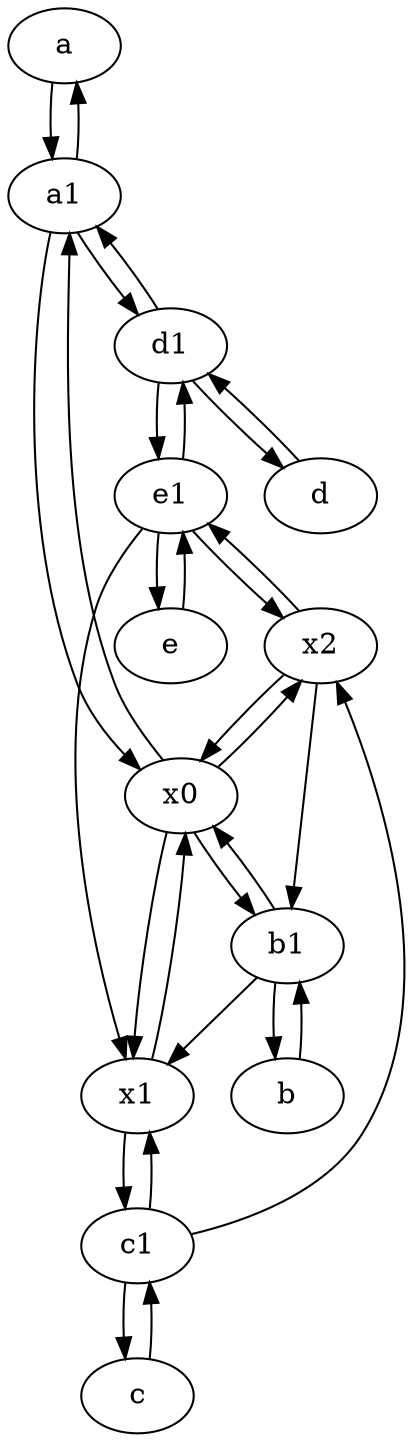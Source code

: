 digraph  {
	a [pos="40,10!"];
	x0;
	c [pos="20,10!"];
	a1 [pos="40,15!"];
	b [pos="50,20!"];
	x2;
	x1;
	e [pos="30,50!"];
	c1 [pos="30,15!"];
	d1 [pos="25,30!"];
	b1 [pos="45,20!"];
	e1 [pos="25,45!"];
	d [pos="20,30!"];
	c1 -> x2;
	d1 -> e1;
	a1 -> a;
	e -> e1;
	c1 -> c;
	x2 -> x0;
	x0 -> x2;
	e1 -> x2;
	b1 -> x0;
	b -> b1;
	d -> d1;
	c -> c1;
	d1 -> d;
	c1 -> x1;
	x1 -> c1;
	e1 -> e;
	x0 -> b1;
	x2 -> b1;
	b1 -> x1;
	d1 -> a1;
	a1 -> x0;
	b1 -> b;
	x0 -> a1;
	x1 -> x0;
	x0 -> x1;
	e1 -> d1;
	e1 -> x1;
	a1 -> d1;
	x2 -> e1;
	a -> a1;

	}